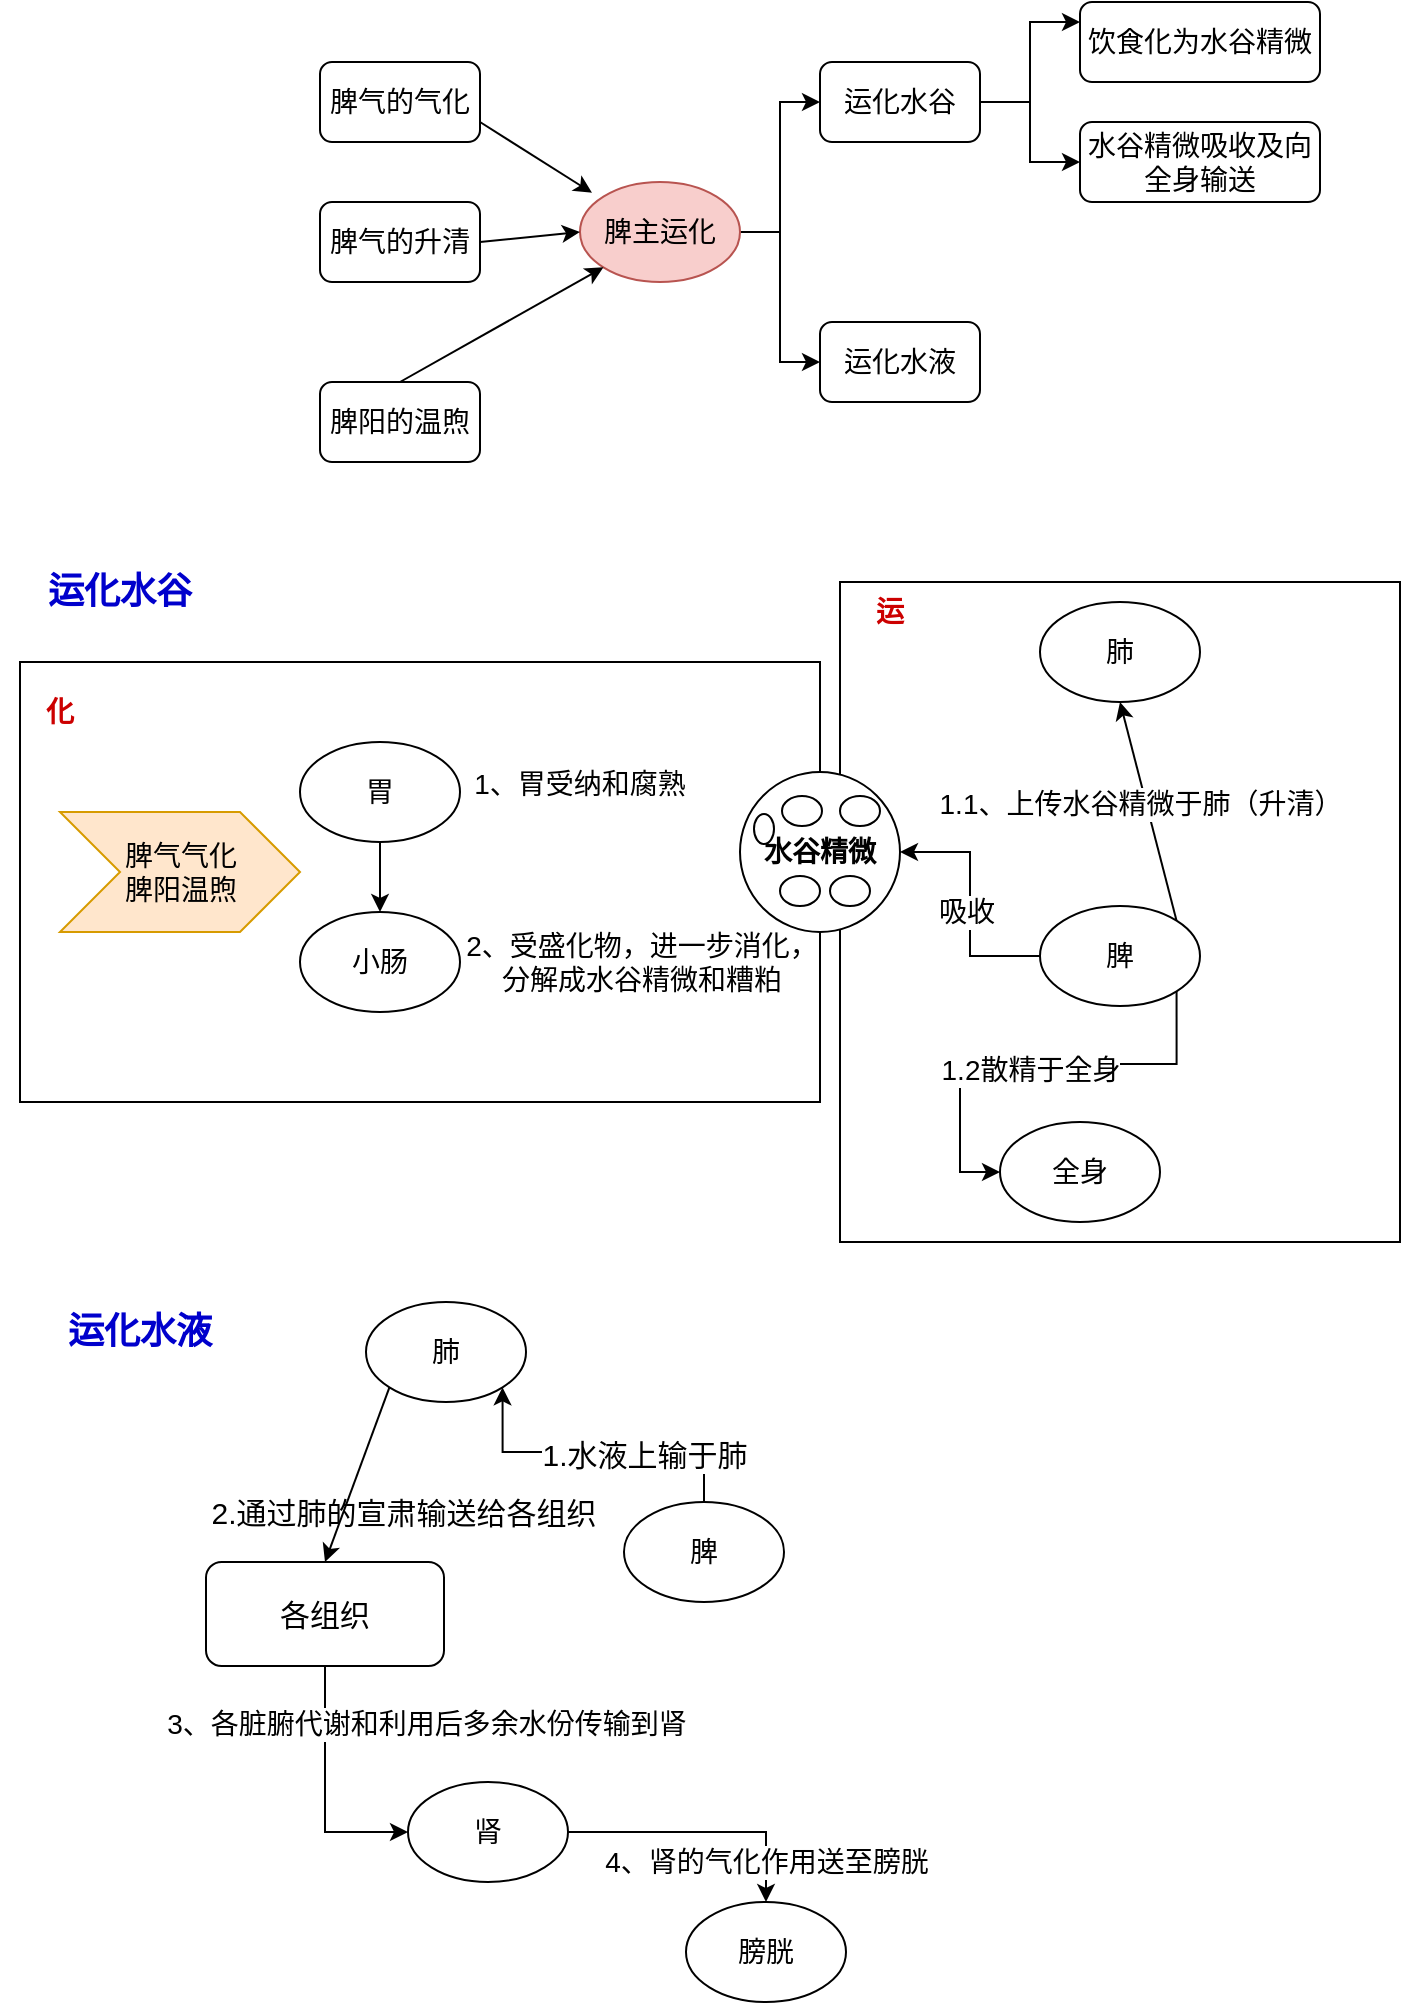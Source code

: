 <mxfile version="22.1.18" type="github">
  <diagram name="第 1 页" id="xqMwd2NSLPn6VQPM8lrx">
    <mxGraphModel dx="1050" dy="557" grid="1" gridSize="10" guides="1" tooltips="1" connect="1" arrows="1" fold="1" page="1" pageScale="1" pageWidth="827" pageHeight="1169" math="0" shadow="0">
      <root>
        <mxCell id="0" />
        <mxCell id="1" parent="0" />
        <mxCell id="XHPiwtOQyjjvD1OWXsPO-15" style="edgeStyle=orthogonalEdgeStyle;rounded=0;orthogonalLoop=1;jettySize=auto;html=1;exitX=0.5;exitY=1;exitDx=0;exitDy=0;entryX=0;entryY=0.5;entryDx=0;entryDy=0;" edge="1" parent="1" source="XHPiwtOQyjjvD1OWXsPO-13" target="XHPiwtOQyjjvD1OWXsPO-3">
          <mxGeometry relative="1" as="geometry" />
        </mxCell>
        <mxCell id="XHPiwtOQyjjvD1OWXsPO-16" value="3、各脏腑代谢和利用后多余水份传输到肾" style="edgeLabel;html=1;align=center;verticalAlign=middle;resizable=0;points=[];fontSize=14;" vertex="1" connectable="0" parent="XHPiwtOQyjjvD1OWXsPO-15">
          <mxGeometry x="-0.539" y="1" relative="1" as="geometry">
            <mxPoint x="49" as="offset" />
          </mxGeometry>
        </mxCell>
        <mxCell id="XHPiwtOQyjjvD1OWXsPO-13" value="各组织" style="rounded=1;whiteSpace=wrap;html=1;fontSize=15;" vertex="1" parent="1">
          <mxGeometry x="153" y="860" width="119" height="52" as="geometry" />
        </mxCell>
        <mxCell id="-x6zuqcDCInKtSSKQxM8-73" value="" style="rounded=0;whiteSpace=wrap;html=1;" parent="1" vertex="1">
          <mxGeometry x="470" y="370" width="280" height="330" as="geometry" />
        </mxCell>
        <mxCell id="-x6zuqcDCInKtSSKQxM8-63" style="edgeStyle=orthogonalEdgeStyle;rounded=0;orthogonalLoop=1;jettySize=auto;html=1;exitX=0;exitY=0.5;exitDx=0;exitDy=0;" parent="1" source="-x6zuqcDCInKtSSKQxM8-61" target="-x6zuqcDCInKtSSKQxM8-40" edge="1">
          <mxGeometry relative="1" as="geometry" />
        </mxCell>
        <mxCell id="-x6zuqcDCInKtSSKQxM8-64" value="吸收" style="edgeLabel;html=1;align=center;verticalAlign=middle;resizable=0;points=[];fontSize=14;" parent="-x6zuqcDCInKtSSKQxM8-63" vertex="1" connectable="0">
          <mxGeometry x="-0.069" y="2" relative="1" as="geometry">
            <mxPoint as="offset" />
          </mxGeometry>
        </mxCell>
        <mxCell id="-x6zuqcDCInKtSSKQxM8-71" style="edgeStyle=orthogonalEdgeStyle;rounded=0;orthogonalLoop=1;jettySize=auto;html=1;exitX=1;exitY=1;exitDx=0;exitDy=0;entryX=0;entryY=0.5;entryDx=0;entryDy=0;" parent="1" source="-x6zuqcDCInKtSSKQxM8-61" target="-x6zuqcDCInKtSSKQxM8-70" edge="1">
          <mxGeometry relative="1" as="geometry" />
        </mxCell>
        <mxCell id="-x6zuqcDCInKtSSKQxM8-72" value="1.2散精于全身" style="edgeLabel;html=1;align=center;verticalAlign=middle;resizable=0;points=[];fontSize=14;" parent="-x6zuqcDCInKtSSKQxM8-71" vertex="1" connectable="0">
          <mxGeometry x="0.002" y="3" relative="1" as="geometry">
            <mxPoint as="offset" />
          </mxGeometry>
        </mxCell>
        <mxCell id="-x6zuqcDCInKtSSKQxM8-61" value="脾" style="ellipse;whiteSpace=wrap;html=1;fontSize=14;" parent="1" vertex="1">
          <mxGeometry x="570" y="532" width="80" height="50" as="geometry" />
        </mxCell>
        <mxCell id="-x6zuqcDCInKtSSKQxM8-36" value="" style="rounded=0;whiteSpace=wrap;html=1;" parent="1" vertex="1">
          <mxGeometry x="60" y="410" width="400" height="220" as="geometry" />
        </mxCell>
        <mxCell id="-x6zuqcDCInKtSSKQxM8-31" value="脾气气化&lt;br&gt;脾阳温煦" style="html=1;shadow=0;dashed=0;align=center;verticalAlign=middle;shape=mxgraph.arrows2.arrow;dy=0;dx=30;notch=30;fillColor=#ffe6cc;strokeColor=#d79b00;fontSize=14;" parent="1" vertex="1">
          <mxGeometry x="80" y="485" width="120" height="60" as="geometry" />
        </mxCell>
        <mxCell id="-x6zuqcDCInKtSSKQxM8-12" style="edgeStyle=orthogonalEdgeStyle;rounded=0;orthogonalLoop=1;jettySize=auto;html=1;exitX=1;exitY=0.5;exitDx=0;exitDy=0;entryX=0;entryY=0.5;entryDx=0;entryDy=0;" parent="1" source="-x6zuqcDCInKtSSKQxM8-1" target="-x6zuqcDCInKtSSKQxM8-10" edge="1">
          <mxGeometry relative="1" as="geometry" />
        </mxCell>
        <mxCell id="-x6zuqcDCInKtSSKQxM8-13" style="edgeStyle=orthogonalEdgeStyle;rounded=0;orthogonalLoop=1;jettySize=auto;html=1;exitX=1;exitY=0.5;exitDx=0;exitDy=0;entryX=0;entryY=0.5;entryDx=0;entryDy=0;" parent="1" source="-x6zuqcDCInKtSSKQxM8-1" target="-x6zuqcDCInKtSSKQxM8-11" edge="1">
          <mxGeometry relative="1" as="geometry" />
        </mxCell>
        <mxCell id="-x6zuqcDCInKtSSKQxM8-1" value="脾主运化" style="ellipse;whiteSpace=wrap;html=1;fontSize=14;fillColor=#f8cecc;strokeColor=#b85450;" parent="1" vertex="1">
          <mxGeometry x="340" y="170" width="80" height="50" as="geometry" />
        </mxCell>
        <mxCell id="-x6zuqcDCInKtSSKQxM8-3" value="脾气的气化" style="rounded=1;whiteSpace=wrap;html=1;fontSize=14;" parent="1" vertex="1">
          <mxGeometry x="210" y="110" width="80" height="40" as="geometry" />
        </mxCell>
        <mxCell id="-x6zuqcDCInKtSSKQxM8-4" value="脾气的升清" style="rounded=1;whiteSpace=wrap;html=1;fontSize=14;" parent="1" vertex="1">
          <mxGeometry x="210" y="180" width="80" height="40" as="geometry" />
        </mxCell>
        <mxCell id="-x6zuqcDCInKtSSKQxM8-5" value="脾阳的温煦" style="rounded=1;whiteSpace=wrap;html=1;fontSize=14;" parent="1" vertex="1">
          <mxGeometry x="210" y="270" width="80" height="40" as="geometry" />
        </mxCell>
        <mxCell id="-x6zuqcDCInKtSSKQxM8-6" value="" style="endArrow=classic;html=1;rounded=0;entryX=0.075;entryY=0.108;entryDx=0;entryDy=0;entryPerimeter=0;exitX=1;exitY=0.75;exitDx=0;exitDy=0;" parent="1" source="-x6zuqcDCInKtSSKQxM8-3" target="-x6zuqcDCInKtSSKQxM8-1" edge="1">
          <mxGeometry width="50" height="50" relative="1" as="geometry">
            <mxPoint x="270" y="290" as="sourcePoint" />
            <mxPoint x="320" y="240" as="targetPoint" />
          </mxGeometry>
        </mxCell>
        <mxCell id="-x6zuqcDCInKtSSKQxM8-7" value="" style="endArrow=classic;html=1;rounded=0;entryX=0;entryY=0.5;entryDx=0;entryDy=0;" parent="1" target="-x6zuqcDCInKtSSKQxM8-1" edge="1">
          <mxGeometry width="50" height="50" relative="1" as="geometry">
            <mxPoint x="290" y="200" as="sourcePoint" />
            <mxPoint x="340" y="220" as="targetPoint" />
          </mxGeometry>
        </mxCell>
        <mxCell id="-x6zuqcDCInKtSSKQxM8-8" value="" style="endArrow=classic;html=1;rounded=0;entryX=0;entryY=1;entryDx=0;entryDy=0;exitX=0.5;exitY=0;exitDx=0;exitDy=0;" parent="1" source="-x6zuqcDCInKtSSKQxM8-5" target="-x6zuqcDCInKtSSKQxM8-1" edge="1">
          <mxGeometry width="50" height="50" relative="1" as="geometry">
            <mxPoint x="440" y="460" as="sourcePoint" />
            <mxPoint x="490" y="410" as="targetPoint" />
          </mxGeometry>
        </mxCell>
        <mxCell id="-x6zuqcDCInKtSSKQxM8-17" style="edgeStyle=orthogonalEdgeStyle;rounded=0;orthogonalLoop=1;jettySize=auto;html=1;exitX=1;exitY=0.5;exitDx=0;exitDy=0;entryX=0;entryY=0.25;entryDx=0;entryDy=0;" parent="1" source="-x6zuqcDCInKtSSKQxM8-10" target="-x6zuqcDCInKtSSKQxM8-15" edge="1">
          <mxGeometry relative="1" as="geometry" />
        </mxCell>
        <mxCell id="-x6zuqcDCInKtSSKQxM8-18" style="edgeStyle=orthogonalEdgeStyle;rounded=0;orthogonalLoop=1;jettySize=auto;html=1;exitX=1;exitY=0.5;exitDx=0;exitDy=0;entryX=0;entryY=0.5;entryDx=0;entryDy=0;" parent="1" source="-x6zuqcDCInKtSSKQxM8-10" target="-x6zuqcDCInKtSSKQxM8-16" edge="1">
          <mxGeometry relative="1" as="geometry" />
        </mxCell>
        <mxCell id="-x6zuqcDCInKtSSKQxM8-10" value="运化水谷" style="rounded=1;whiteSpace=wrap;html=1;fontSize=14;" parent="1" vertex="1">
          <mxGeometry x="460" y="110" width="80" height="40" as="geometry" />
        </mxCell>
        <mxCell id="-x6zuqcDCInKtSSKQxM8-11" value="运化水液" style="rounded=1;whiteSpace=wrap;html=1;fontSize=14;" parent="1" vertex="1">
          <mxGeometry x="460" y="240" width="80" height="40" as="geometry" />
        </mxCell>
        <mxCell id="-x6zuqcDCInKtSSKQxM8-15" value="饮食化为水谷精微" style="rounded=1;whiteSpace=wrap;html=1;fontSize=14;" parent="1" vertex="1">
          <mxGeometry x="590" y="80" width="120" height="40" as="geometry" />
        </mxCell>
        <mxCell id="-x6zuqcDCInKtSSKQxM8-16" value="水谷精微吸收及向全身输送" style="rounded=1;whiteSpace=wrap;html=1;fontSize=14;" parent="1" vertex="1">
          <mxGeometry x="590" y="140" width="120" height="40" as="geometry" />
        </mxCell>
        <mxCell id="-x6zuqcDCInKtSSKQxM8-21" style="edgeStyle=orthogonalEdgeStyle;rounded=0;orthogonalLoop=1;jettySize=auto;html=1;exitX=0.5;exitY=1;exitDx=0;exitDy=0;entryX=0.5;entryY=0;entryDx=0;entryDy=0;" parent="1" source="-x6zuqcDCInKtSSKQxM8-19" target="-x6zuqcDCInKtSSKQxM8-20" edge="1">
          <mxGeometry relative="1" as="geometry" />
        </mxCell>
        <mxCell id="-x6zuqcDCInKtSSKQxM8-19" value="胃" style="ellipse;whiteSpace=wrap;html=1;fontSize=14;" parent="1" vertex="1">
          <mxGeometry x="200" y="450" width="80" height="50" as="geometry" />
        </mxCell>
        <mxCell id="-x6zuqcDCInKtSSKQxM8-20" value="小肠" style="ellipse;whiteSpace=wrap;html=1;fontSize=14;" parent="1" vertex="1">
          <mxGeometry x="200" y="535" width="80" height="50" as="geometry" />
        </mxCell>
        <mxCell id="-x6zuqcDCInKtSSKQxM8-24" value="1、胃受纳和腐熟" style="text;html=1;strokeColor=none;fillColor=none;align=center;verticalAlign=middle;whiteSpace=wrap;rounded=0;fontSize=14;" parent="1" vertex="1">
          <mxGeometry x="280" y="456" width="120" height="30" as="geometry" />
        </mxCell>
        <mxCell id="-x6zuqcDCInKtSSKQxM8-25" value="2、受盛化物，进一步消化，分解成水谷精微和糟粕" style="text;html=1;strokeColor=none;fillColor=none;align=center;verticalAlign=middle;whiteSpace=wrap;rounded=0;fontSize=14;" parent="1" vertex="1">
          <mxGeometry x="281" y="547.5" width="180" height="25" as="geometry" />
        </mxCell>
        <mxCell id="-x6zuqcDCInKtSSKQxM8-37" value="化" style="text;html=1;strokeColor=none;fillColor=none;align=center;verticalAlign=middle;whiteSpace=wrap;rounded=0;fontSize=14;fontColor=#CC0000;fontStyle=1" parent="1" vertex="1">
          <mxGeometry x="50" y="420" width="60" height="30" as="geometry" />
        </mxCell>
        <mxCell id="-x6zuqcDCInKtSSKQxM8-40" value="&lt;font style=&quot;font-size: 14px;&quot;&gt;&lt;b&gt;水谷精微&lt;/b&gt;&lt;/font&gt;" style="ellipse;whiteSpace=wrap;html=1;aspect=fixed;" parent="1" vertex="1">
          <mxGeometry x="420" y="465" width="80" height="80" as="geometry" />
        </mxCell>
        <mxCell id="-x6zuqcDCInKtSSKQxM8-41" value="" style="ellipse;whiteSpace=wrap;html=1;" parent="1" vertex="1">
          <mxGeometry x="441" y="477" width="20" height="15" as="geometry" />
        </mxCell>
        <mxCell id="-x6zuqcDCInKtSSKQxM8-48" value="" style="ellipse;whiteSpace=wrap;html=1;" parent="1" vertex="1">
          <mxGeometry x="470" y="477" width="20" height="15" as="geometry" />
        </mxCell>
        <mxCell id="-x6zuqcDCInKtSSKQxM8-49" value="" style="ellipse;whiteSpace=wrap;html=1;" parent="1" vertex="1">
          <mxGeometry x="440" y="517" width="20" height="15" as="geometry" />
        </mxCell>
        <mxCell id="-x6zuqcDCInKtSSKQxM8-50" value="" style="ellipse;whiteSpace=wrap;html=1;" parent="1" vertex="1">
          <mxGeometry x="427" y="486" width="10" height="15" as="geometry" />
        </mxCell>
        <mxCell id="-x6zuqcDCInKtSSKQxM8-51" value="" style="ellipse;whiteSpace=wrap;html=1;" parent="1" vertex="1">
          <mxGeometry x="465" y="517" width="20" height="15" as="geometry" />
        </mxCell>
        <mxCell id="-x6zuqcDCInKtSSKQxM8-62" value="肺" style="ellipse;whiteSpace=wrap;html=1;fontSize=14;" parent="1" vertex="1">
          <mxGeometry x="570" y="380" width="80" height="50" as="geometry" />
        </mxCell>
        <mxCell id="-x6zuqcDCInKtSSKQxM8-68" value="" style="endArrow=classic;html=1;rounded=0;entryX=0.5;entryY=1;entryDx=0;entryDy=0;exitX=1;exitY=0;exitDx=0;exitDy=0;" parent="1" source="-x6zuqcDCInKtSSKQxM8-61" target="-x6zuqcDCInKtSSKQxM8-62" edge="1">
          <mxGeometry width="50" height="50" relative="1" as="geometry">
            <mxPoint x="630" y="540" as="sourcePoint" />
            <mxPoint x="680" y="490" as="targetPoint" />
          </mxGeometry>
        </mxCell>
        <mxCell id="-x6zuqcDCInKtSSKQxM8-69" value="1.1、上传水谷精微于肺（升清）" style="edgeLabel;html=1;align=center;verticalAlign=middle;resizable=0;points=[];fontSize=14;" parent="-x6zuqcDCInKtSSKQxM8-68" vertex="1" connectable="0">
          <mxGeometry x="0.083" y="3" relative="1" as="geometry">
            <mxPoint as="offset" />
          </mxGeometry>
        </mxCell>
        <mxCell id="-x6zuqcDCInKtSSKQxM8-70" value="全身" style="ellipse;whiteSpace=wrap;html=1;fontSize=14;" parent="1" vertex="1">
          <mxGeometry x="550" y="640" width="80" height="50" as="geometry" />
        </mxCell>
        <mxCell id="-x6zuqcDCInKtSSKQxM8-74" value="运" style="text;html=1;strokeColor=none;fillColor=none;align=center;verticalAlign=middle;whiteSpace=wrap;rounded=0;fontSize=14;fontColor=#CC0000;fontStyle=1" parent="1" vertex="1">
          <mxGeometry x="465" y="370" width="60" height="30" as="geometry" />
        </mxCell>
        <mxCell id="-x6zuqcDCInKtSSKQxM8-78" value="运化水谷" style="text;html=1;strokeColor=none;fillColor=none;align=center;verticalAlign=middle;whiteSpace=wrap;rounded=0;fontSize=18;fontStyle=1;fontColor=#0000CC;" parent="1" vertex="1">
          <mxGeometry x="60" y="360" width="100" height="30" as="geometry" />
        </mxCell>
        <mxCell id="XHPiwtOQyjjvD1OWXsPO-5" style="edgeStyle=orthogonalEdgeStyle;rounded=0;orthogonalLoop=1;jettySize=auto;html=1;exitX=0.5;exitY=0;exitDx=0;exitDy=0;entryX=1;entryY=1;entryDx=0;entryDy=0;" edge="1" parent="1" source="XHPiwtOQyjjvD1OWXsPO-1" target="XHPiwtOQyjjvD1OWXsPO-2">
          <mxGeometry relative="1" as="geometry" />
        </mxCell>
        <mxCell id="XHPiwtOQyjjvD1OWXsPO-7" value="1.水液上输于肺" style="edgeLabel;html=1;align=center;verticalAlign=middle;resizable=0;points=[];fontSize=15;" vertex="1" connectable="0" parent="XHPiwtOQyjjvD1OWXsPO-5">
          <mxGeometry x="-0.299" y="1" relative="1" as="geometry">
            <mxPoint as="offset" />
          </mxGeometry>
        </mxCell>
        <mxCell id="XHPiwtOQyjjvD1OWXsPO-1" value="脾" style="ellipse;whiteSpace=wrap;html=1;fontSize=14;" vertex="1" parent="1">
          <mxGeometry x="362" y="830" width="80" height="50" as="geometry" />
        </mxCell>
        <mxCell id="XHPiwtOQyjjvD1OWXsPO-2" value="肺" style="ellipse;whiteSpace=wrap;html=1;fontSize=14;" vertex="1" parent="1">
          <mxGeometry x="233" y="730" width="80" height="50" as="geometry" />
        </mxCell>
        <mxCell id="XHPiwtOQyjjvD1OWXsPO-8" style="edgeStyle=orthogonalEdgeStyle;rounded=0;orthogonalLoop=1;jettySize=auto;html=1;exitX=1;exitY=0.5;exitDx=0;exitDy=0;entryX=0.5;entryY=0;entryDx=0;entryDy=0;" edge="1" parent="1" source="XHPiwtOQyjjvD1OWXsPO-3" target="XHPiwtOQyjjvD1OWXsPO-4">
          <mxGeometry relative="1" as="geometry" />
        </mxCell>
        <mxCell id="XHPiwtOQyjjvD1OWXsPO-17" value="4、肾的气化作用送至膀胱" style="edgeLabel;html=1;align=center;verticalAlign=middle;resizable=0;points=[];fontSize=14;" vertex="1" connectable="0" parent="XHPiwtOQyjjvD1OWXsPO-8">
          <mxGeometry x="0.24" y="-4" relative="1" as="geometry">
            <mxPoint x="16" y="11" as="offset" />
          </mxGeometry>
        </mxCell>
        <mxCell id="XHPiwtOQyjjvD1OWXsPO-3" value="肾" style="ellipse;whiteSpace=wrap;html=1;fontSize=14;" vertex="1" parent="1">
          <mxGeometry x="254" y="970" width="80" height="50" as="geometry" />
        </mxCell>
        <mxCell id="XHPiwtOQyjjvD1OWXsPO-4" value="膀胱" style="ellipse;whiteSpace=wrap;html=1;fontSize=14;" vertex="1" parent="1">
          <mxGeometry x="393" y="1030" width="80" height="50" as="geometry" />
        </mxCell>
        <mxCell id="XHPiwtOQyjjvD1OWXsPO-10" value="" style="endArrow=classic;html=1;rounded=0;entryX=0.5;entryY=0;entryDx=0;entryDy=0;exitX=0;exitY=1;exitDx=0;exitDy=0;" edge="1" parent="1" source="XHPiwtOQyjjvD1OWXsPO-2" target="XHPiwtOQyjjvD1OWXsPO-13">
          <mxGeometry width="50" height="50" relative="1" as="geometry">
            <mxPoint x="162" y="810" as="sourcePoint" />
            <mxPoint x="238" y="919" as="targetPoint" />
          </mxGeometry>
        </mxCell>
        <mxCell id="XHPiwtOQyjjvD1OWXsPO-12" value="2.通过肺的宣肃输送给各组织" style="text;html=1;strokeColor=none;fillColor=none;align=center;verticalAlign=middle;whiteSpace=wrap;rounded=0;fontSize=15;" vertex="1" parent="1">
          <mxGeometry x="153" y="820" width="198" height="30" as="geometry" />
        </mxCell>
        <mxCell id="XHPiwtOQyjjvD1OWXsPO-18" value="运化水液" style="text;html=1;strokeColor=none;fillColor=none;align=center;verticalAlign=middle;whiteSpace=wrap;rounded=0;fontSize=18;fontStyle=1;fontColor=#0000CC;" vertex="1" parent="1">
          <mxGeometry x="70" y="730" width="100" height="30" as="geometry" />
        </mxCell>
      </root>
    </mxGraphModel>
  </diagram>
</mxfile>

